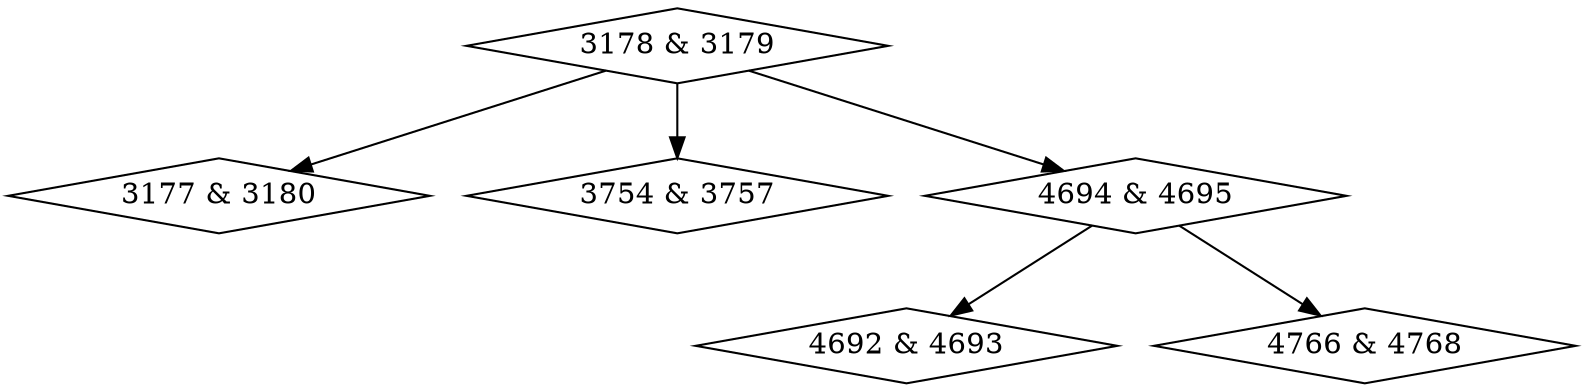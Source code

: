 digraph {
0 [label = "3177 & 3180", shape = diamond];
1 [label = "3178 & 3179", shape = diamond];
2 [label = "3754 & 3757", shape = diamond];
3 [label = "4692 & 4693", shape = diamond];
4 [label = "4694 & 4695", shape = diamond];
5 [label = "4766 & 4768", shape = diamond];
1->0;
1->2;
1->4;
4->3;
4->5;
}
